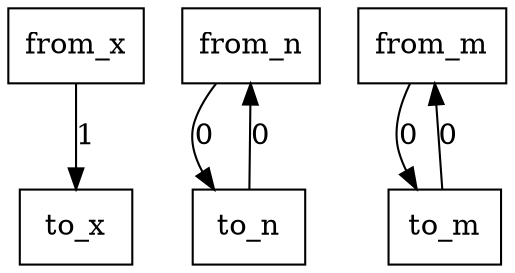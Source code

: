 digraph {
    graph [rankdir=TB
          ,bgcolor=transparent];
    node [shape=box
         ,fillcolor=white
         ,style=filled];
    0 [label=<from_x>];
    1 [label=<from_n>];
    2 [label=<from_m>];
    3 [label=<to_x>];
    4 [label=<to_n>];
    5 [label=<to_m>];
    0 -> 3 [label=1];
    1 -> 4 [label=0];
    2 -> 5 [label=0];
    4 -> 1 [label=0];
    5 -> 2 [label=0];
}